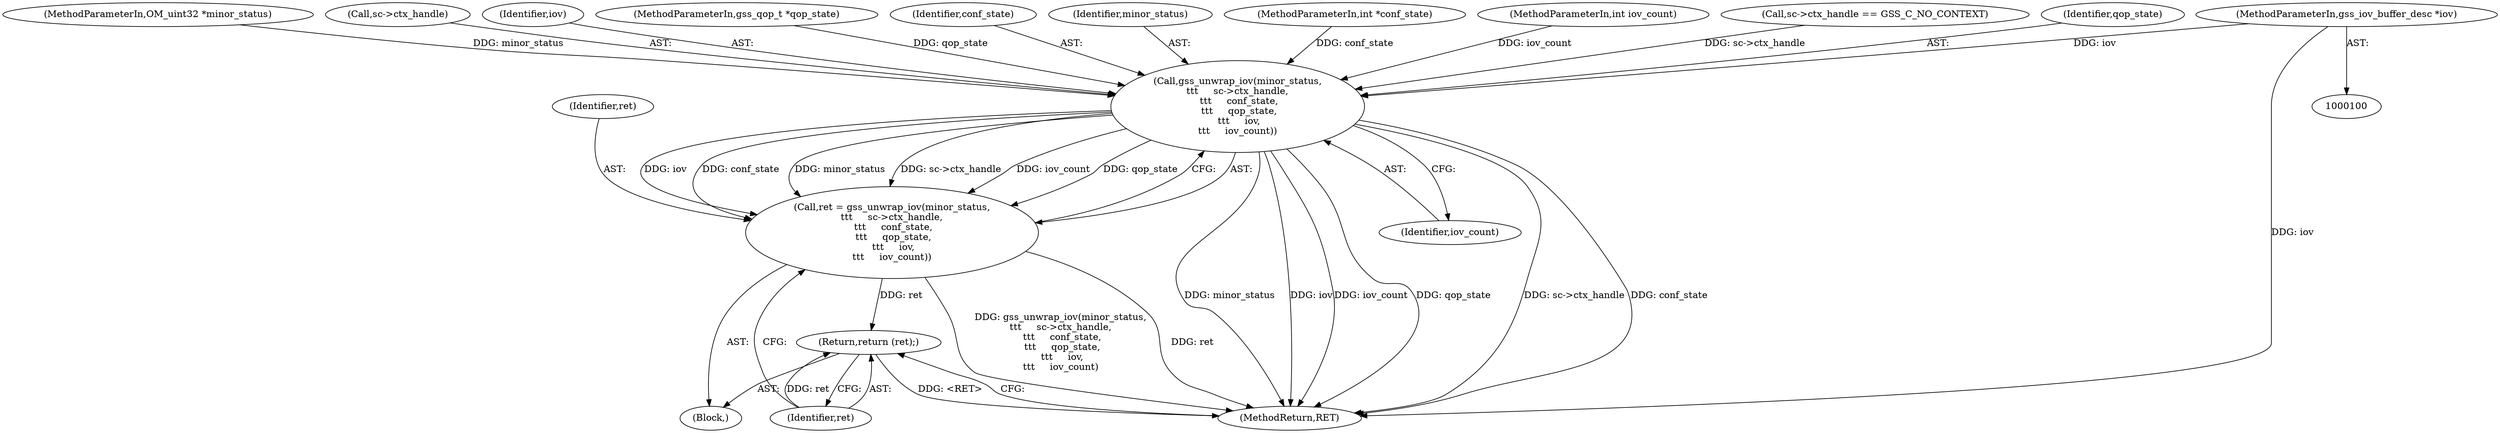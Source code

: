 digraph "0_krb5_b51b33f2bc5d1497ddf5bd107f791c101695000d_20@pointer" {
"1000105" [label="(MethodParameterIn,gss_iov_buffer_desc *iov)"];
"1000125" [label="(Call,gss_unwrap_iov(minor_status,\n\t\t\t     sc->ctx_handle,\n \t\t\t     conf_state,\n \t\t\t     qop_state,\n \t\t\t     iov,\n\t\t\t     iov_count))"];
"1000123" [label="(Call,ret = gss_unwrap_iov(minor_status,\n\t\t\t     sc->ctx_handle,\n \t\t\t     conf_state,\n \t\t\t     qop_state,\n \t\t\t     iov,\n\t\t\t     iov_count))"];
"1000134" [label="(Return,return (ret);)"];
"1000135" [label="(Identifier,ret)"];
"1000123" [label="(Call,ret = gss_unwrap_iov(minor_status,\n\t\t\t     sc->ctx_handle,\n \t\t\t     conf_state,\n \t\t\t     qop_state,\n \t\t\t     iov,\n\t\t\t     iov_count))"];
"1000132" [label="(Identifier,iov)"];
"1000104" [label="(MethodParameterIn,gss_qop_t *qop_state)"];
"1000130" [label="(Identifier,conf_state)"];
"1000105" [label="(MethodParameterIn,gss_iov_buffer_desc *iov)"];
"1000136" [label="(MethodReturn,RET)"];
"1000133" [label="(Identifier,iov_count)"];
"1000125" [label="(Call,gss_unwrap_iov(minor_status,\n\t\t\t     sc->ctx_handle,\n \t\t\t     conf_state,\n \t\t\t     qop_state,\n \t\t\t     iov,\n\t\t\t     iov_count))"];
"1000126" [label="(Identifier,minor_status)"];
"1000103" [label="(MethodParameterIn,int *conf_state)"];
"1000106" [label="(MethodParameterIn,int iov_count)"];
"1000124" [label="(Identifier,ret)"];
"1000116" [label="(Call,sc->ctx_handle == GSS_C_NO_CONTEXT)"];
"1000131" [label="(Identifier,qop_state)"];
"1000107" [label="(Block,)"];
"1000101" [label="(MethodParameterIn,OM_uint32 *minor_status)"];
"1000134" [label="(Return,return (ret);)"];
"1000127" [label="(Call,sc->ctx_handle)"];
"1000105" -> "1000100"  [label="AST: "];
"1000105" -> "1000136"  [label="DDG: iov"];
"1000105" -> "1000125"  [label="DDG: iov"];
"1000125" -> "1000123"  [label="AST: "];
"1000125" -> "1000133"  [label="CFG: "];
"1000126" -> "1000125"  [label="AST: "];
"1000127" -> "1000125"  [label="AST: "];
"1000130" -> "1000125"  [label="AST: "];
"1000131" -> "1000125"  [label="AST: "];
"1000132" -> "1000125"  [label="AST: "];
"1000133" -> "1000125"  [label="AST: "];
"1000123" -> "1000125"  [label="CFG: "];
"1000125" -> "1000136"  [label="DDG: sc->ctx_handle"];
"1000125" -> "1000136"  [label="DDG: conf_state"];
"1000125" -> "1000136"  [label="DDG: minor_status"];
"1000125" -> "1000136"  [label="DDG: iov"];
"1000125" -> "1000136"  [label="DDG: iov_count"];
"1000125" -> "1000136"  [label="DDG: qop_state"];
"1000125" -> "1000123"  [label="DDG: iov"];
"1000125" -> "1000123"  [label="DDG: conf_state"];
"1000125" -> "1000123"  [label="DDG: minor_status"];
"1000125" -> "1000123"  [label="DDG: sc->ctx_handle"];
"1000125" -> "1000123"  [label="DDG: iov_count"];
"1000125" -> "1000123"  [label="DDG: qop_state"];
"1000101" -> "1000125"  [label="DDG: minor_status"];
"1000116" -> "1000125"  [label="DDG: sc->ctx_handle"];
"1000103" -> "1000125"  [label="DDG: conf_state"];
"1000104" -> "1000125"  [label="DDG: qop_state"];
"1000106" -> "1000125"  [label="DDG: iov_count"];
"1000123" -> "1000107"  [label="AST: "];
"1000124" -> "1000123"  [label="AST: "];
"1000135" -> "1000123"  [label="CFG: "];
"1000123" -> "1000136"  [label="DDG: gss_unwrap_iov(minor_status,\n\t\t\t     sc->ctx_handle,\n \t\t\t     conf_state,\n \t\t\t     qop_state,\n \t\t\t     iov,\n\t\t\t     iov_count)"];
"1000123" -> "1000136"  [label="DDG: ret"];
"1000123" -> "1000134"  [label="DDG: ret"];
"1000134" -> "1000107"  [label="AST: "];
"1000134" -> "1000135"  [label="CFG: "];
"1000135" -> "1000134"  [label="AST: "];
"1000136" -> "1000134"  [label="CFG: "];
"1000134" -> "1000136"  [label="DDG: <RET>"];
"1000135" -> "1000134"  [label="DDG: ret"];
}
